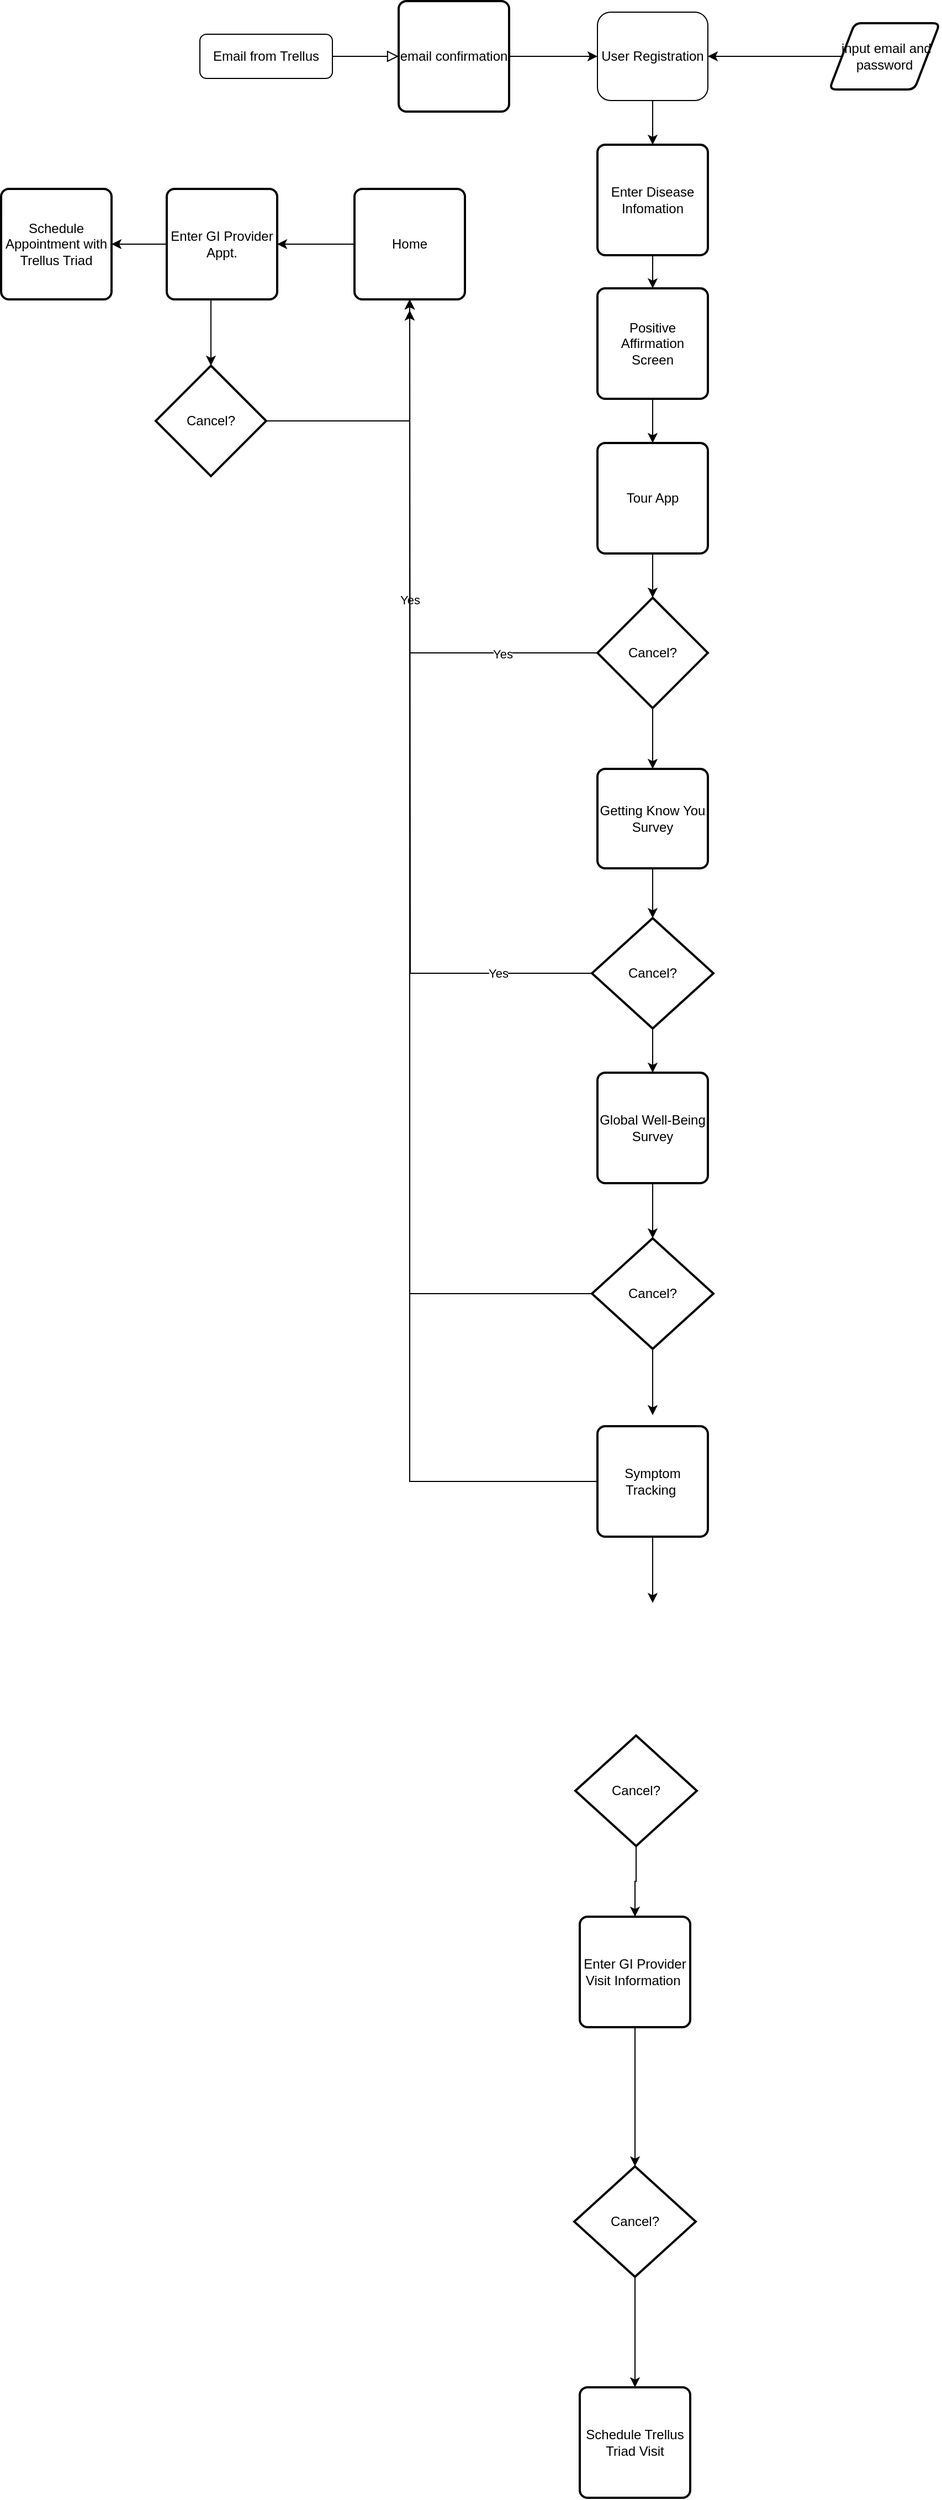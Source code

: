 <mxfile version="13.9.6" type="github">
  <diagram id="C5RBs43oDa-KdzZeNtuy" name="Page-1">
    <mxGraphModel dx="1829" dy="715" grid="1" gridSize="10" guides="1" tooltips="1" connect="1" arrows="1" fold="1" page="1" pageScale="1" pageWidth="827" pageHeight="1169" math="0" shadow="0">
      <root>
        <mxCell id="WIyWlLk6GJQsqaUBKTNV-0" />
        <mxCell id="WIyWlLk6GJQsqaUBKTNV-1" parent="WIyWlLk6GJQsqaUBKTNV-0" />
        <mxCell id="WIyWlLk6GJQsqaUBKTNV-2" value="" style="rounded=0;html=1;jettySize=auto;orthogonalLoop=1;fontSize=11;endArrow=block;endFill=0;endSize=8;strokeWidth=1;shadow=0;labelBackgroundColor=none;edgeStyle=orthogonalEdgeStyle;entryX=0;entryY=0.5;entryDx=0;entryDy=0;" parent="WIyWlLk6GJQsqaUBKTNV-1" source="WIyWlLk6GJQsqaUBKTNV-3" target="gGnMCyvagH3UXZfCAkN4-0" edge="1">
          <mxGeometry relative="1" as="geometry" />
        </mxCell>
        <mxCell id="WIyWlLk6GJQsqaUBKTNV-3" value="Email from Trellus" style="rounded=1;whiteSpace=wrap;html=1;fontSize=12;glass=0;strokeWidth=1;shadow=0;" parent="WIyWlLk6GJQsqaUBKTNV-1" vertex="1">
          <mxGeometry x="70" y="50" width="120" height="40" as="geometry" />
        </mxCell>
        <mxCell id="gGnMCyvagH3UXZfCAkN4-2" style="edgeStyle=orthogonalEdgeStyle;rounded=0;orthogonalLoop=1;jettySize=auto;html=1;exitX=1;exitY=0.5;exitDx=0;exitDy=0;entryX=0;entryY=0.5;entryDx=0;entryDy=0;" parent="WIyWlLk6GJQsqaUBKTNV-1" source="gGnMCyvagH3UXZfCAkN4-0" target="gGnMCyvagH3UXZfCAkN4-1" edge="1">
          <mxGeometry relative="1" as="geometry" />
        </mxCell>
        <mxCell id="gGnMCyvagH3UXZfCAkN4-0" value="email confirmation&lt;br&gt;" style="rounded=1;whiteSpace=wrap;html=1;absoluteArcSize=1;arcSize=14;strokeWidth=2;" parent="WIyWlLk6GJQsqaUBKTNV-1" vertex="1">
          <mxGeometry x="250" y="20" width="100" height="100" as="geometry" />
        </mxCell>
        <mxCell id="gGnMCyvagH3UXZfCAkN4-8" style="edgeStyle=orthogonalEdgeStyle;rounded=0;orthogonalLoop=1;jettySize=auto;html=1;exitX=0.5;exitY=1;exitDx=0;exitDy=0;" parent="WIyWlLk6GJQsqaUBKTNV-1" source="gGnMCyvagH3UXZfCAkN4-1" target="gGnMCyvagH3UXZfCAkN4-7" edge="1">
          <mxGeometry relative="1" as="geometry" />
        </mxCell>
        <mxCell id="gGnMCyvagH3UXZfCAkN4-1" value="User Registration" style="rounded=1;whiteSpace=wrap;html=1;fontSize=12;glass=0;strokeWidth=1;shadow=0;" parent="WIyWlLk6GJQsqaUBKTNV-1" vertex="1">
          <mxGeometry x="430" y="30" width="100" height="80" as="geometry" />
        </mxCell>
        <mxCell id="gGnMCyvagH3UXZfCAkN4-6" style="edgeStyle=orthogonalEdgeStyle;rounded=0;orthogonalLoop=1;jettySize=auto;html=1;exitX=0;exitY=0.5;exitDx=0;exitDy=0;" parent="WIyWlLk6GJQsqaUBKTNV-1" source="gGnMCyvagH3UXZfCAkN4-5" target="gGnMCyvagH3UXZfCAkN4-1" edge="1">
          <mxGeometry relative="1" as="geometry" />
        </mxCell>
        <mxCell id="gGnMCyvagH3UXZfCAkN4-5" value="&amp;nbsp;input email and password" style="shape=parallelogram;html=1;strokeWidth=2;perimeter=parallelogramPerimeter;whiteSpace=wrap;rounded=1;arcSize=12;size=0.23;" parent="WIyWlLk6GJQsqaUBKTNV-1" vertex="1">
          <mxGeometry x="640" y="40" width="100" height="60" as="geometry" />
        </mxCell>
        <mxCell id="gGnMCyvagH3UXZfCAkN4-16" style="edgeStyle=orthogonalEdgeStyle;rounded=0;orthogonalLoop=1;jettySize=auto;html=1;entryX=0.5;entryY=0;entryDx=0;entryDy=0;entryPerimeter=0;" parent="WIyWlLk6GJQsqaUBKTNV-1" source="7_HCONuBHNa6cHCysJDs-2" target="gGnMCyvagH3UXZfCAkN4-9" edge="1">
          <mxGeometry relative="1" as="geometry">
            <mxPoint x="480" y="290" as="targetPoint" />
          </mxGeometry>
        </mxCell>
        <mxCell id="gGnMCyvagH3UXZfCAkN4-7" value="Enter Disease Infomation&lt;br&gt;" style="rounded=1;whiteSpace=wrap;html=1;absoluteArcSize=1;arcSize=14;strokeWidth=2;" parent="WIyWlLk6GJQsqaUBKTNV-1" vertex="1">
          <mxGeometry x="430" y="150" width="100" height="100" as="geometry" />
        </mxCell>
        <mxCell id="gGnMCyvagH3UXZfCAkN4-12" style="edgeStyle=orthogonalEdgeStyle;rounded=0;orthogonalLoop=1;jettySize=auto;html=1;exitX=0;exitY=0.5;exitDx=0;exitDy=0;exitPerimeter=0;" parent="WIyWlLk6GJQsqaUBKTNV-1" source="gGnMCyvagH3UXZfCAkN4-9" target="gGnMCyvagH3UXZfCAkN4-11" edge="1">
          <mxGeometry relative="1" as="geometry" />
        </mxCell>
        <mxCell id="gGnMCyvagH3UXZfCAkN4-13" value="Yes" style="edgeLabel;html=1;align=center;verticalAlign=middle;resizable=0;points=[];" parent="gGnMCyvagH3UXZfCAkN4-12" vertex="1" connectable="0">
          <mxGeometry x="-0.108" relative="1" as="geometry">
            <mxPoint as="offset" />
          </mxGeometry>
        </mxCell>
        <mxCell id="7_HCONuBHNa6cHCysJDs-26" value="Yes" style="edgeLabel;html=1;align=center;verticalAlign=middle;resizable=0;points=[];" vertex="1" connectable="0" parent="gGnMCyvagH3UXZfCAkN4-12">
          <mxGeometry x="-0.649" y="1" relative="1" as="geometry">
            <mxPoint as="offset" />
          </mxGeometry>
        </mxCell>
        <mxCell id="Nl-RBcvD1tJ-WU8gPJ-2-0" style="edgeStyle=orthogonalEdgeStyle;rounded=0;orthogonalLoop=1;jettySize=auto;html=1;exitX=0.5;exitY=1;exitDx=0;exitDy=0;exitPerimeter=0;entryX=0.5;entryY=0;entryDx=0;entryDy=0;" edge="1" parent="WIyWlLk6GJQsqaUBKTNV-1" source="gGnMCyvagH3UXZfCAkN4-9" target="7_HCONuBHNa6cHCysJDs-5">
          <mxGeometry relative="1" as="geometry" />
        </mxCell>
        <mxCell id="gGnMCyvagH3UXZfCAkN4-9" value="Cancel?" style="strokeWidth=2;html=1;shape=mxgraph.flowchart.decision;whiteSpace=wrap;" parent="WIyWlLk6GJQsqaUBKTNV-1" vertex="1">
          <mxGeometry x="430" y="560" width="100" height="100" as="geometry" />
        </mxCell>
        <mxCell id="7_HCONuBHNa6cHCysJDs-40" style="edgeStyle=orthogonalEdgeStyle;rounded=0;orthogonalLoop=1;jettySize=auto;html=1;entryX=1;entryY=0.5;entryDx=0;entryDy=0;" edge="1" parent="WIyWlLk6GJQsqaUBKTNV-1" source="gGnMCyvagH3UXZfCAkN4-11" target="7_HCONuBHNa6cHCysJDs-39">
          <mxGeometry relative="1" as="geometry" />
        </mxCell>
        <mxCell id="gGnMCyvagH3UXZfCAkN4-11" value="Home" style="rounded=1;whiteSpace=wrap;html=1;absoluteArcSize=1;arcSize=14;strokeWidth=2;" parent="WIyWlLk6GJQsqaUBKTNV-1" vertex="1">
          <mxGeometry x="210" y="190" width="100" height="100" as="geometry" />
        </mxCell>
        <mxCell id="7_HCONuBHNa6cHCysJDs-32" style="edgeStyle=orthogonalEdgeStyle;rounded=0;orthogonalLoop=1;jettySize=auto;html=1;entryX=0.5;entryY=0;entryDx=0;entryDy=0;" edge="1" parent="WIyWlLk6GJQsqaUBKTNV-1" source="7_HCONuBHNa6cHCysJDs-1" target="7_HCONuBHNa6cHCysJDs-2">
          <mxGeometry relative="1" as="geometry" />
        </mxCell>
        <mxCell id="7_HCONuBHNa6cHCysJDs-1" value="Positive Affirmation Screen" style="rounded=1;whiteSpace=wrap;html=1;absoluteArcSize=1;arcSize=14;strokeWidth=2;" vertex="1" parent="WIyWlLk6GJQsqaUBKTNV-1">
          <mxGeometry x="430" y="280" width="100" height="100" as="geometry" />
        </mxCell>
        <mxCell id="7_HCONuBHNa6cHCysJDs-3" style="edgeStyle=orthogonalEdgeStyle;rounded=0;orthogonalLoop=1;jettySize=auto;html=1;entryX=0.5;entryY=0;entryDx=0;entryDy=0;entryPerimeter=0;" edge="1" parent="WIyWlLk6GJQsqaUBKTNV-1" source="gGnMCyvagH3UXZfCAkN4-7" target="7_HCONuBHNa6cHCysJDs-1">
          <mxGeometry relative="1" as="geometry">
            <mxPoint x="480" y="510" as="targetPoint" />
            <mxPoint x="480" y="220" as="sourcePoint" />
          </mxGeometry>
        </mxCell>
        <mxCell id="7_HCONuBHNa6cHCysJDs-2" value="Tour App" style="rounded=1;whiteSpace=wrap;html=1;absoluteArcSize=1;arcSize=14;strokeWidth=2;" vertex="1" parent="WIyWlLk6GJQsqaUBKTNV-1">
          <mxGeometry x="430" y="420" width="100" height="100" as="geometry" />
        </mxCell>
        <mxCell id="7_HCONuBHNa6cHCysJDs-33" style="edgeStyle=orthogonalEdgeStyle;rounded=0;orthogonalLoop=1;jettySize=auto;html=1;entryX=0.5;entryY=0;entryDx=0;entryDy=0;entryPerimeter=0;" edge="1" parent="WIyWlLk6GJQsqaUBKTNV-1" source="7_HCONuBHNa6cHCysJDs-5" target="7_HCONuBHNa6cHCysJDs-6">
          <mxGeometry relative="1" as="geometry" />
        </mxCell>
        <mxCell id="7_HCONuBHNa6cHCysJDs-5" value="Getting Know You Survey" style="rounded=1;whiteSpace=wrap;html=1;absoluteArcSize=1;arcSize=14;strokeWidth=2;" vertex="1" parent="WIyWlLk6GJQsqaUBKTNV-1">
          <mxGeometry x="430" y="715" width="100" height="90" as="geometry" />
        </mxCell>
        <mxCell id="7_HCONuBHNa6cHCysJDs-7" style="edgeStyle=orthogonalEdgeStyle;rounded=0;orthogonalLoop=1;jettySize=auto;html=1;" edge="1" parent="WIyWlLk6GJQsqaUBKTNV-1" source="7_HCONuBHNa6cHCysJDs-6">
          <mxGeometry relative="1" as="geometry">
            <mxPoint x="260" y="300" as="targetPoint" />
          </mxGeometry>
        </mxCell>
        <mxCell id="7_HCONuBHNa6cHCysJDs-8" value="Yes" style="edgeLabel;html=1;align=center;verticalAlign=middle;resizable=0;points=[];" vertex="1" connectable="0" parent="7_HCONuBHNa6cHCysJDs-7">
          <mxGeometry x="-0.793" y="3" relative="1" as="geometry">
            <mxPoint x="-6" y="-3" as="offset" />
          </mxGeometry>
        </mxCell>
        <mxCell id="7_HCONuBHNa6cHCysJDs-34" style="edgeStyle=orthogonalEdgeStyle;rounded=0;orthogonalLoop=1;jettySize=auto;html=1;" edge="1" parent="WIyWlLk6GJQsqaUBKTNV-1" source="7_HCONuBHNa6cHCysJDs-6">
          <mxGeometry relative="1" as="geometry">
            <mxPoint x="480" y="990" as="targetPoint" />
          </mxGeometry>
        </mxCell>
        <mxCell id="7_HCONuBHNa6cHCysJDs-6" value="Cancel?" style="strokeWidth=2;html=1;shape=mxgraph.flowchart.decision;whiteSpace=wrap;" vertex="1" parent="WIyWlLk6GJQsqaUBKTNV-1">
          <mxGeometry x="425" y="850" width="110" height="100" as="geometry" />
        </mxCell>
        <mxCell id="7_HCONuBHNa6cHCysJDs-35" style="edgeStyle=orthogonalEdgeStyle;rounded=0;orthogonalLoop=1;jettySize=auto;html=1;entryX=0.5;entryY=0;entryDx=0;entryDy=0;entryPerimeter=0;" edge="1" parent="WIyWlLk6GJQsqaUBKTNV-1" source="7_HCONuBHNa6cHCysJDs-9" target="7_HCONuBHNa6cHCysJDs-10">
          <mxGeometry relative="1" as="geometry" />
        </mxCell>
        <mxCell id="7_HCONuBHNa6cHCysJDs-9" value="Global Well-Being Survey" style="rounded=1;whiteSpace=wrap;html=1;absoluteArcSize=1;arcSize=14;strokeWidth=2;" vertex="1" parent="WIyWlLk6GJQsqaUBKTNV-1">
          <mxGeometry x="430" y="990" width="100" height="100" as="geometry" />
        </mxCell>
        <mxCell id="7_HCONuBHNa6cHCysJDs-36" style="edgeStyle=orthogonalEdgeStyle;rounded=0;orthogonalLoop=1;jettySize=auto;html=1;" edge="1" parent="WIyWlLk6GJQsqaUBKTNV-1" source="7_HCONuBHNa6cHCysJDs-10">
          <mxGeometry relative="1" as="geometry">
            <mxPoint x="480" y="1300" as="targetPoint" />
          </mxGeometry>
        </mxCell>
        <mxCell id="7_HCONuBHNa6cHCysJDs-10" value="Cancel?" style="strokeWidth=2;html=1;shape=mxgraph.flowchart.decision;whiteSpace=wrap;" vertex="1" parent="WIyWlLk6GJQsqaUBKTNV-1">
          <mxGeometry x="425" y="1140" width="110" height="100" as="geometry" />
        </mxCell>
        <mxCell id="7_HCONuBHNa6cHCysJDs-19" style="edgeStyle=orthogonalEdgeStyle;rounded=0;orthogonalLoop=1;jettySize=auto;html=1;exitX=0;exitY=0.5;exitDx=0;exitDy=0;exitPerimeter=0;" edge="1" parent="WIyWlLk6GJQsqaUBKTNV-1" source="7_HCONuBHNa6cHCysJDs-10">
          <mxGeometry relative="1" as="geometry">
            <mxPoint x="260" y="300" as="targetPoint" />
            <mxPoint x="400" y="1000" as="sourcePoint" />
            <Array as="points">
              <mxPoint x="260" y="1190" />
            </Array>
          </mxGeometry>
        </mxCell>
        <mxCell id="7_HCONuBHNa6cHCysJDs-37" style="edgeStyle=orthogonalEdgeStyle;rounded=0;orthogonalLoop=1;jettySize=auto;html=1;entryX=0.5;entryY=0;entryDx=0;entryDy=0;entryPerimeter=0;" edge="1" parent="WIyWlLk6GJQsqaUBKTNV-1" source="7_HCONuBHNa6cHCysJDs-11">
          <mxGeometry relative="1" as="geometry">
            <mxPoint x="480" y="1470" as="targetPoint" />
          </mxGeometry>
        </mxCell>
        <mxCell id="7_HCONuBHNa6cHCysJDs-38" style="edgeStyle=orthogonalEdgeStyle;rounded=0;orthogonalLoop=1;jettySize=auto;html=1;entryX=0.5;entryY=1;entryDx=0;entryDy=0;" edge="1" parent="WIyWlLk6GJQsqaUBKTNV-1" source="7_HCONuBHNa6cHCysJDs-11" target="gGnMCyvagH3UXZfCAkN4-11">
          <mxGeometry relative="1" as="geometry" />
        </mxCell>
        <mxCell id="7_HCONuBHNa6cHCysJDs-11" value="Symptom Tracking&amp;nbsp;" style="rounded=1;whiteSpace=wrap;html=1;absoluteArcSize=1;arcSize=14;strokeWidth=2;" vertex="1" parent="WIyWlLk6GJQsqaUBKTNV-1">
          <mxGeometry x="430" y="1310" width="100" height="100" as="geometry" />
        </mxCell>
        <mxCell id="7_HCONuBHNa6cHCysJDs-29" style="edgeStyle=orthogonalEdgeStyle;rounded=0;orthogonalLoop=1;jettySize=auto;html=1;" edge="1" parent="WIyWlLk6GJQsqaUBKTNV-1" source="7_HCONuBHNa6cHCysJDs-14" target="7_HCONuBHNa6cHCysJDs-15">
          <mxGeometry relative="1" as="geometry" />
        </mxCell>
        <mxCell id="7_HCONuBHNa6cHCysJDs-14" value="Cancel?" style="strokeWidth=2;html=1;shape=mxgraph.flowchart.decision;whiteSpace=wrap;" vertex="1" parent="WIyWlLk6GJQsqaUBKTNV-1">
          <mxGeometry x="410" y="1590" width="110" height="100" as="geometry" />
        </mxCell>
        <mxCell id="7_HCONuBHNa6cHCysJDs-28" style="edgeStyle=orthogonalEdgeStyle;rounded=0;orthogonalLoop=1;jettySize=auto;html=1;entryX=0.5;entryY=0;entryDx=0;entryDy=0;entryPerimeter=0;" edge="1" parent="WIyWlLk6GJQsqaUBKTNV-1" source="7_HCONuBHNa6cHCysJDs-15" target="7_HCONuBHNa6cHCysJDs-16">
          <mxGeometry relative="1" as="geometry" />
        </mxCell>
        <mxCell id="7_HCONuBHNa6cHCysJDs-15" value="Enter GI Provider Visit Information&amp;nbsp;" style="rounded=1;whiteSpace=wrap;html=1;absoluteArcSize=1;arcSize=14;strokeWidth=2;" vertex="1" parent="WIyWlLk6GJQsqaUBKTNV-1">
          <mxGeometry x="414" y="1754" width="100" height="100" as="geometry" />
        </mxCell>
        <mxCell id="7_HCONuBHNa6cHCysJDs-27" style="edgeStyle=orthogonalEdgeStyle;rounded=0;orthogonalLoop=1;jettySize=auto;html=1;entryX=0.5;entryY=0;entryDx=0;entryDy=0;" edge="1" parent="WIyWlLk6GJQsqaUBKTNV-1" source="7_HCONuBHNa6cHCysJDs-16" target="7_HCONuBHNa6cHCysJDs-17">
          <mxGeometry relative="1" as="geometry" />
        </mxCell>
        <mxCell id="7_HCONuBHNa6cHCysJDs-16" value="Cancel?" style="strokeWidth=2;html=1;shape=mxgraph.flowchart.decision;whiteSpace=wrap;" vertex="1" parent="WIyWlLk6GJQsqaUBKTNV-1">
          <mxGeometry x="409" y="1980" width="110" height="100" as="geometry" />
        </mxCell>
        <mxCell id="7_HCONuBHNa6cHCysJDs-17" value="Schedule Trellus Triad Visit" style="rounded=1;whiteSpace=wrap;html=1;absoluteArcSize=1;arcSize=14;strokeWidth=2;" vertex="1" parent="WIyWlLk6GJQsqaUBKTNV-1">
          <mxGeometry x="414" y="2180" width="100" height="100" as="geometry" />
        </mxCell>
        <mxCell id="7_HCONuBHNa6cHCysJDs-42" style="edgeStyle=orthogonalEdgeStyle;rounded=0;orthogonalLoop=1;jettySize=auto;html=1;entryX=0.5;entryY=0;entryDx=0;entryDy=0;entryPerimeter=0;" edge="1" parent="WIyWlLk6GJQsqaUBKTNV-1" source="7_HCONuBHNa6cHCysJDs-39" target="7_HCONuBHNa6cHCysJDs-41">
          <mxGeometry relative="1" as="geometry">
            <Array as="points">
              <mxPoint x="80" y="310" />
              <mxPoint x="80" y="310" />
            </Array>
          </mxGeometry>
        </mxCell>
        <mxCell id="7_HCONuBHNa6cHCysJDs-45" style="edgeStyle=orthogonalEdgeStyle;rounded=0;orthogonalLoop=1;jettySize=auto;html=1;entryX=1;entryY=0.5;entryDx=0;entryDy=0;" edge="1" parent="WIyWlLk6GJQsqaUBKTNV-1" source="7_HCONuBHNa6cHCysJDs-39" target="7_HCONuBHNa6cHCysJDs-44">
          <mxGeometry relative="1" as="geometry" />
        </mxCell>
        <mxCell id="7_HCONuBHNa6cHCysJDs-39" value="Enter GI Provider Appt." style="rounded=1;whiteSpace=wrap;html=1;absoluteArcSize=1;arcSize=14;strokeWidth=2;" vertex="1" parent="WIyWlLk6GJQsqaUBKTNV-1">
          <mxGeometry x="40" y="190" width="100" height="100" as="geometry" />
        </mxCell>
        <mxCell id="7_HCONuBHNa6cHCysJDs-43" style="edgeStyle=orthogonalEdgeStyle;rounded=0;orthogonalLoop=1;jettySize=auto;html=1;entryX=0.5;entryY=1;entryDx=0;entryDy=0;" edge="1" parent="WIyWlLk6GJQsqaUBKTNV-1" source="7_HCONuBHNa6cHCysJDs-41" target="gGnMCyvagH3UXZfCAkN4-11">
          <mxGeometry relative="1" as="geometry" />
        </mxCell>
        <mxCell id="7_HCONuBHNa6cHCysJDs-41" value="Cancel?" style="strokeWidth=2;html=1;shape=mxgraph.flowchart.decision;whiteSpace=wrap;" vertex="1" parent="WIyWlLk6GJQsqaUBKTNV-1">
          <mxGeometry x="30" y="350" width="100" height="100" as="geometry" />
        </mxCell>
        <mxCell id="7_HCONuBHNa6cHCysJDs-44" value="Schedule Appointment with Trellus Triad" style="rounded=1;whiteSpace=wrap;html=1;absoluteArcSize=1;arcSize=14;strokeWidth=2;" vertex="1" parent="WIyWlLk6GJQsqaUBKTNV-1">
          <mxGeometry x="-110" y="190" width="100" height="100" as="geometry" />
        </mxCell>
      </root>
    </mxGraphModel>
  </diagram>
</mxfile>
